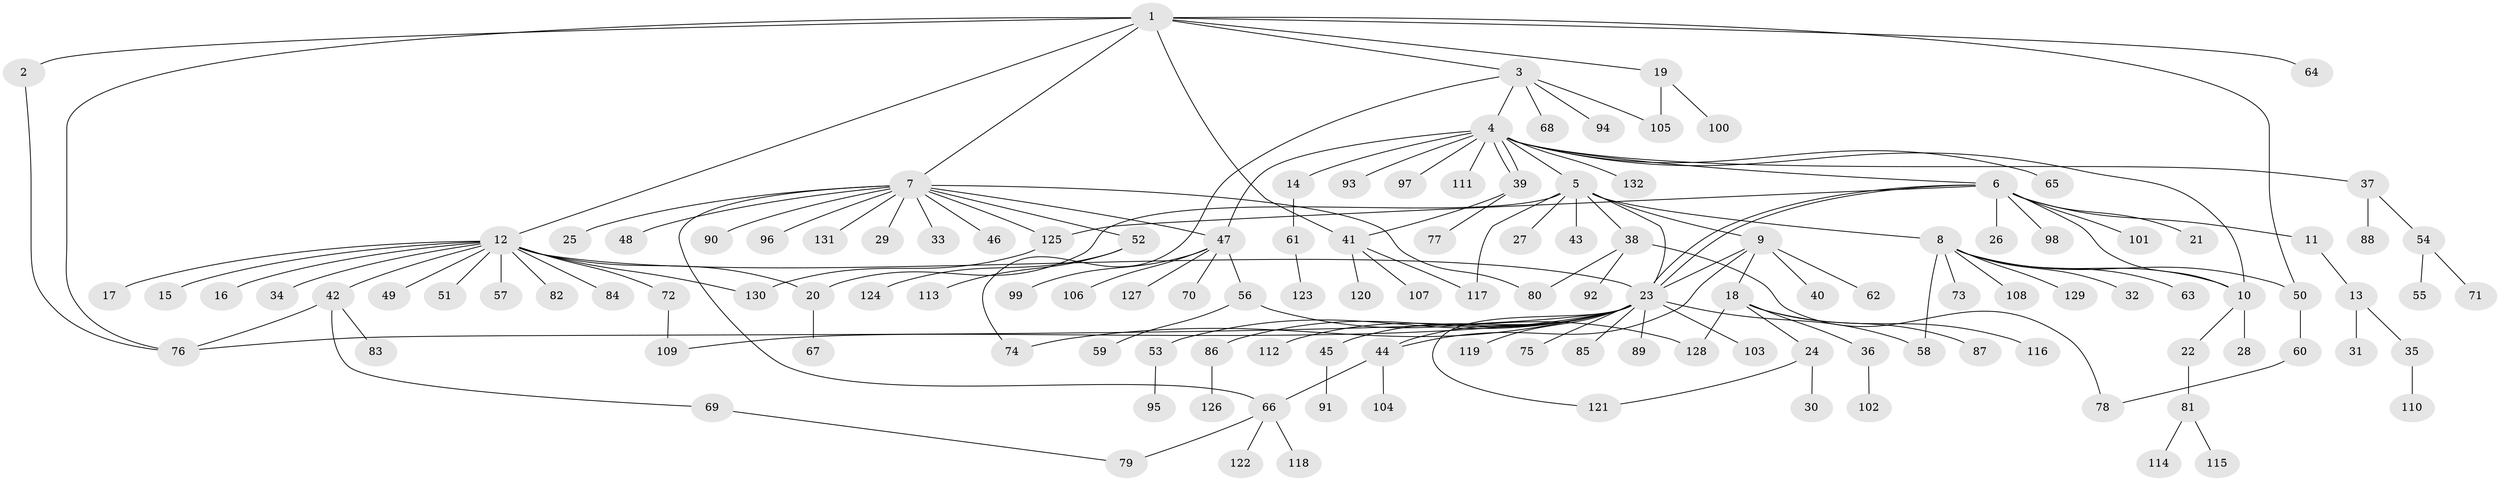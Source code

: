 // coarse degree distribution, {8: 0.009433962264150943, 5: 0.04716981132075472, 13: 0.009433962264150943, 9: 0.02830188679245283, 15: 0.018867924528301886, 2: 0.18867924528301888, 3: 0.08490566037735849, 1: 0.5849056603773585, 19: 0.009433962264150943, 7: 0.009433962264150943, 6: 0.009433962264150943}
// Generated by graph-tools (version 1.1) at 2025/51/02/27/25 19:51:56]
// undirected, 132 vertices, 159 edges
graph export_dot {
graph [start="1"]
  node [color=gray90,style=filled];
  1;
  2;
  3;
  4;
  5;
  6;
  7;
  8;
  9;
  10;
  11;
  12;
  13;
  14;
  15;
  16;
  17;
  18;
  19;
  20;
  21;
  22;
  23;
  24;
  25;
  26;
  27;
  28;
  29;
  30;
  31;
  32;
  33;
  34;
  35;
  36;
  37;
  38;
  39;
  40;
  41;
  42;
  43;
  44;
  45;
  46;
  47;
  48;
  49;
  50;
  51;
  52;
  53;
  54;
  55;
  56;
  57;
  58;
  59;
  60;
  61;
  62;
  63;
  64;
  65;
  66;
  67;
  68;
  69;
  70;
  71;
  72;
  73;
  74;
  75;
  76;
  77;
  78;
  79;
  80;
  81;
  82;
  83;
  84;
  85;
  86;
  87;
  88;
  89;
  90;
  91;
  92;
  93;
  94;
  95;
  96;
  97;
  98;
  99;
  100;
  101;
  102;
  103;
  104;
  105;
  106;
  107;
  108;
  109;
  110;
  111;
  112;
  113;
  114;
  115;
  116;
  117;
  118;
  119;
  120;
  121;
  122;
  123;
  124;
  125;
  126;
  127;
  128;
  129;
  130;
  131;
  132;
  1 -- 2;
  1 -- 3;
  1 -- 7;
  1 -- 12;
  1 -- 19;
  1 -- 41;
  1 -- 50;
  1 -- 64;
  1 -- 76;
  2 -- 76;
  3 -- 4;
  3 -- 68;
  3 -- 74;
  3 -- 94;
  3 -- 105;
  4 -- 5;
  4 -- 6;
  4 -- 10;
  4 -- 14;
  4 -- 37;
  4 -- 39;
  4 -- 39;
  4 -- 47;
  4 -- 65;
  4 -- 93;
  4 -- 97;
  4 -- 111;
  4 -- 132;
  5 -- 8;
  5 -- 9;
  5 -- 20;
  5 -- 23;
  5 -- 27;
  5 -- 38;
  5 -- 43;
  5 -- 117;
  6 -- 10;
  6 -- 11;
  6 -- 21;
  6 -- 23;
  6 -- 23;
  6 -- 26;
  6 -- 98;
  6 -- 101;
  6 -- 125;
  7 -- 25;
  7 -- 29;
  7 -- 33;
  7 -- 46;
  7 -- 47;
  7 -- 48;
  7 -- 52;
  7 -- 66;
  7 -- 80;
  7 -- 90;
  7 -- 96;
  7 -- 125;
  7 -- 131;
  8 -- 10;
  8 -- 32;
  8 -- 50;
  8 -- 58;
  8 -- 63;
  8 -- 73;
  8 -- 108;
  8 -- 129;
  9 -- 18;
  9 -- 23;
  9 -- 40;
  9 -- 44;
  9 -- 62;
  10 -- 22;
  10 -- 28;
  11 -- 13;
  12 -- 15;
  12 -- 16;
  12 -- 17;
  12 -- 20;
  12 -- 23;
  12 -- 34;
  12 -- 42;
  12 -- 49;
  12 -- 51;
  12 -- 57;
  12 -- 72;
  12 -- 82;
  12 -- 84;
  12 -- 130;
  13 -- 31;
  13 -- 35;
  14 -- 61;
  18 -- 24;
  18 -- 36;
  18 -- 87;
  18 -- 116;
  18 -- 128;
  19 -- 100;
  19 -- 105;
  20 -- 67;
  22 -- 81;
  23 -- 44;
  23 -- 45;
  23 -- 53;
  23 -- 58;
  23 -- 74;
  23 -- 75;
  23 -- 76;
  23 -- 85;
  23 -- 86;
  23 -- 89;
  23 -- 103;
  23 -- 109;
  23 -- 112;
  23 -- 119;
  23 -- 121;
  24 -- 30;
  24 -- 121;
  35 -- 110;
  36 -- 102;
  37 -- 54;
  37 -- 88;
  38 -- 78;
  38 -- 80;
  38 -- 92;
  39 -- 41;
  39 -- 77;
  41 -- 107;
  41 -- 117;
  41 -- 120;
  42 -- 69;
  42 -- 76;
  42 -- 83;
  44 -- 66;
  44 -- 104;
  45 -- 91;
  47 -- 56;
  47 -- 70;
  47 -- 99;
  47 -- 106;
  47 -- 127;
  50 -- 60;
  52 -- 113;
  52 -- 124;
  53 -- 95;
  54 -- 55;
  54 -- 71;
  56 -- 59;
  56 -- 128;
  60 -- 78;
  61 -- 123;
  66 -- 79;
  66 -- 118;
  66 -- 122;
  69 -- 79;
  72 -- 109;
  81 -- 114;
  81 -- 115;
  86 -- 126;
  125 -- 130;
}
